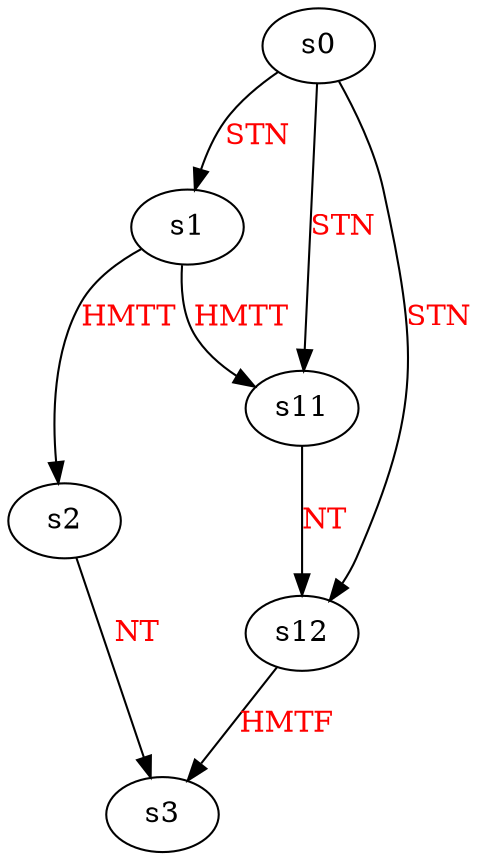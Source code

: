 digraph graphname {
    s0 -> s1 [label = STN, fontcolor="#ff0000"];
    s0 -> s11 [label = STN, fontcolor="#ff0000"];
    s0 -> s12 [label = STN, fontcolor="#ff0000"];
    s1 -> s2 [label = HMTT, fontcolor="#ff0000"];
    s1 -> s11 [label = HMTT, fontcolor="#ff0000"];
    s11 -> s12 [label = NT, fontcolor="#ff0000"];
    s12 -> s3 [label = HMTF, fontcolor="#ff0000"];
    s2 -> s3 [label = NT, fontcolor="#ff0000"];
}

